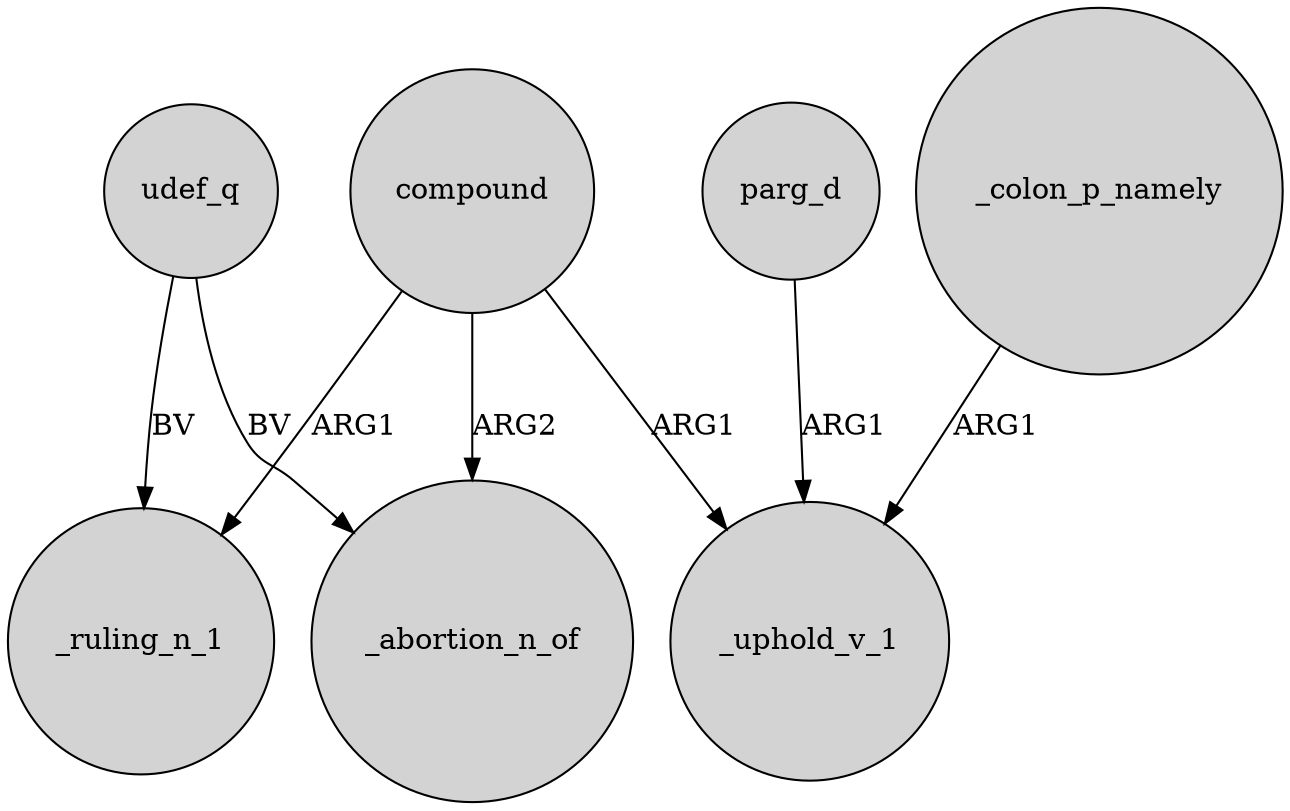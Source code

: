 digraph {
	node [shape=circle style=filled]
	udef_q -> _abortion_n_of [label=BV]
	compound -> _abortion_n_of [label=ARG2]
	compound -> _uphold_v_1 [label=ARG1]
	udef_q -> _ruling_n_1 [label=BV]
	parg_d -> _uphold_v_1 [label=ARG1]
	_colon_p_namely -> _uphold_v_1 [label=ARG1]
	compound -> _ruling_n_1 [label=ARG1]
}
